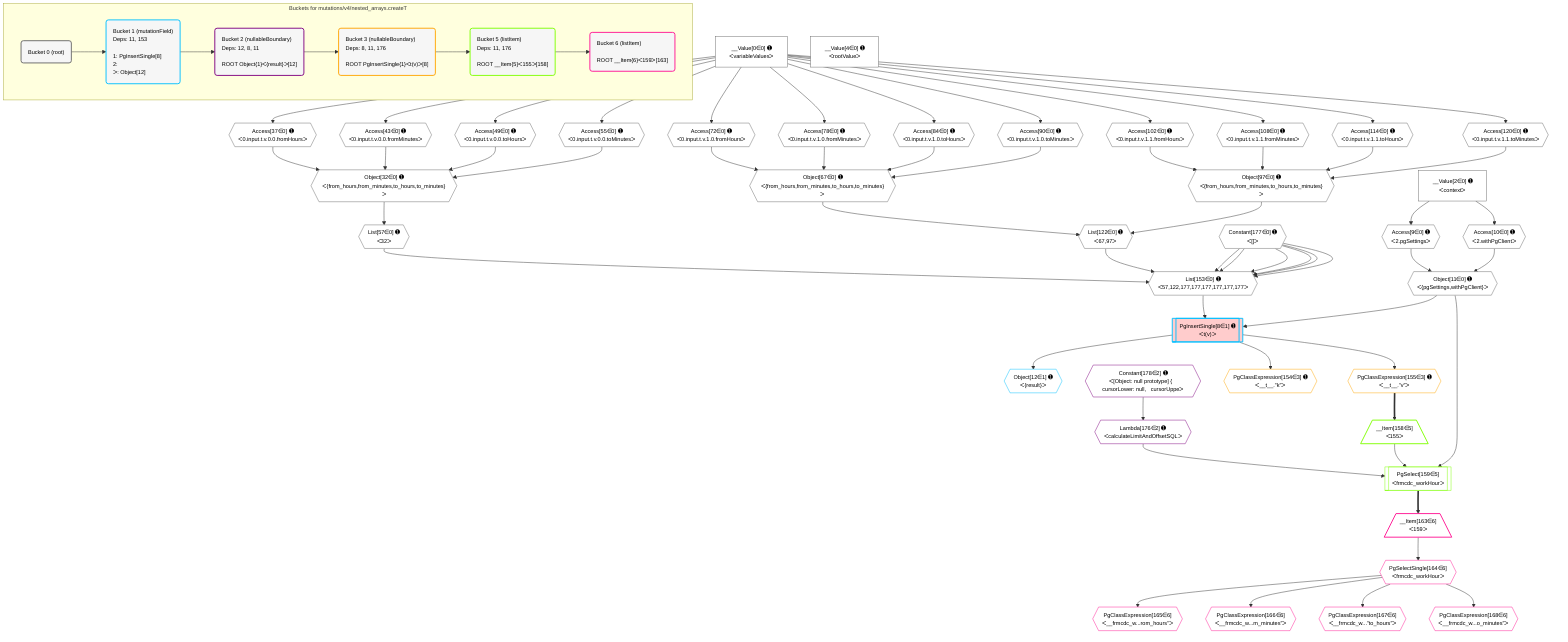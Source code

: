 %%{init: {'themeVariables': { 'fontSize': '12px'}}}%%
graph TD
    classDef path fill:#eee,stroke:#000,color:#000
    classDef plan fill:#fff,stroke-width:1px,color:#000
    classDef itemplan fill:#fff,stroke-width:2px,color:#000
    classDef unbatchedplan fill:#dff,stroke-width:1px,color:#000
    classDef sideeffectplan fill:#fcc,stroke-width:2px,color:#000
    classDef bucket fill:#f6f6f6,color:#000,stroke-width:2px,text-align:left


    %% plan dependencies
    List153{{"List[153∈0] ➊<br />ᐸ57,122,177,177,177,177,177,177ᐳ"}}:::plan
    List57{{"List[57∈0] ➊<br />ᐸ32ᐳ"}}:::plan
    List122{{"List[122∈0] ➊<br />ᐸ67,97ᐳ"}}:::plan
    Constant177{{"Constant[177∈0] ➊<br />ᐸ[]ᐳ"}}:::plan
    List57 & List122 & Constant177 & Constant177 & Constant177 & Constant177 & Constant177 & Constant177 --> List153
    Object32{{"Object[32∈0] ➊<br />ᐸ{from_hours,from_minutes,to_hours,to_minutes}ᐳ"}}:::plan
    Access37{{"Access[37∈0] ➊<br />ᐸ0.input.t.v.0.0.fromHoursᐳ"}}:::plan
    Access43{{"Access[43∈0] ➊<br />ᐸ0.input.t.v.0.0.fromMinutesᐳ"}}:::plan
    Access49{{"Access[49∈0] ➊<br />ᐸ0.input.t.v.0.0.toHoursᐳ"}}:::plan
    Access55{{"Access[55∈0] ➊<br />ᐸ0.input.t.v.0.0.toMinutesᐳ"}}:::plan
    Access37 & Access43 & Access49 & Access55 --> Object32
    Object67{{"Object[67∈0] ➊<br />ᐸ{from_hours,from_minutes,to_hours,to_minutes}ᐳ"}}:::plan
    Access72{{"Access[72∈0] ➊<br />ᐸ0.input.t.v.1.0.fromHoursᐳ"}}:::plan
    Access78{{"Access[78∈0] ➊<br />ᐸ0.input.t.v.1.0.fromMinutesᐳ"}}:::plan
    Access84{{"Access[84∈0] ➊<br />ᐸ0.input.t.v.1.0.toHoursᐳ"}}:::plan
    Access90{{"Access[90∈0] ➊<br />ᐸ0.input.t.v.1.0.toMinutesᐳ"}}:::plan
    Access72 & Access78 & Access84 & Access90 --> Object67
    Object97{{"Object[97∈0] ➊<br />ᐸ{from_hours,from_minutes,to_hours,to_minutes}ᐳ"}}:::plan
    Access102{{"Access[102∈0] ➊<br />ᐸ0.input.t.v.1.1.fromHoursᐳ"}}:::plan
    Access108{{"Access[108∈0] ➊<br />ᐸ0.input.t.v.1.1.fromMinutesᐳ"}}:::plan
    Access114{{"Access[114∈0] ➊<br />ᐸ0.input.t.v.1.1.toHoursᐳ"}}:::plan
    Access120{{"Access[120∈0] ➊<br />ᐸ0.input.t.v.1.1.toMinutesᐳ"}}:::plan
    Access102 & Access108 & Access114 & Access120 --> Object97
    Object11{{"Object[11∈0] ➊<br />ᐸ{pgSettings,withPgClient}ᐳ"}}:::plan
    Access9{{"Access[9∈0] ➊<br />ᐸ2.pgSettingsᐳ"}}:::plan
    Access10{{"Access[10∈0] ➊<br />ᐸ2.withPgClientᐳ"}}:::plan
    Access9 & Access10 --> Object11
    Object67 & Object97 --> List122
    __Value2["__Value[2∈0] ➊<br />ᐸcontextᐳ"]:::plan
    __Value2 --> Access9
    __Value2 --> Access10
    __Value0["__Value[0∈0] ➊<br />ᐸvariableValuesᐳ"]:::plan
    __Value0 --> Access37
    __Value0 --> Access43
    __Value0 --> Access49
    __Value0 --> Access55
    Object32 --> List57
    __Value0 --> Access72
    __Value0 --> Access78
    __Value0 --> Access84
    __Value0 --> Access90
    __Value0 --> Access102
    __Value0 --> Access108
    __Value0 --> Access114
    __Value0 --> Access120
    __Value4["__Value[4∈0] ➊<br />ᐸrootValueᐳ"]:::plan
    PgInsertSingle8[["PgInsertSingle[8∈1] ➊<br />ᐸt(v)ᐳ"]]:::sideeffectplan
    Object11 & List153 --> PgInsertSingle8
    Object12{{"Object[12∈1] ➊<br />ᐸ{result}ᐳ"}}:::plan
    PgInsertSingle8 --> Object12
    Lambda176{{"Lambda[176∈2] ➊<br />ᐸcalculateLimitAndOffsetSQLᐳ"}}:::plan
    Constant178{{"Constant[178∈2] ➊<br />ᐸ[Object: null prototype] {   cursorLower: null,   cursorUppeᐳ"}}:::plan
    Constant178 --> Lambda176
    PgClassExpression154{{"PgClassExpression[154∈3] ➊<br />ᐸ__t__.”k”ᐳ"}}:::plan
    PgInsertSingle8 --> PgClassExpression154
    PgClassExpression155{{"PgClassExpression[155∈3] ➊<br />ᐸ__t__.”v”ᐳ"}}:::plan
    PgInsertSingle8 --> PgClassExpression155
    PgSelect159[["PgSelect[159∈5]<br />ᐸfrmcdc_workHourᐳ"]]:::plan
    __Item158[/"__Item[158∈5]<br />ᐸ155ᐳ"\]:::itemplan
    Object11 & __Item158 & Lambda176 --> PgSelect159
    PgClassExpression155 ==> __Item158
    __Item163[/"__Item[163∈6]<br />ᐸ159ᐳ"\]:::itemplan
    PgSelect159 ==> __Item163
    PgSelectSingle164{{"PgSelectSingle[164∈6]<br />ᐸfrmcdc_workHourᐳ"}}:::plan
    __Item163 --> PgSelectSingle164
    PgClassExpression165{{"PgClassExpression[165∈6]<br />ᐸ__frmcdc_w...rom_hours”ᐳ"}}:::plan
    PgSelectSingle164 --> PgClassExpression165
    PgClassExpression166{{"PgClassExpression[166∈6]<br />ᐸ__frmcdc_w...m_minutes”ᐳ"}}:::plan
    PgSelectSingle164 --> PgClassExpression166
    PgClassExpression167{{"PgClassExpression[167∈6]<br />ᐸ__frmcdc_w...”to_hours”ᐳ"}}:::plan
    PgSelectSingle164 --> PgClassExpression167
    PgClassExpression168{{"PgClassExpression[168∈6]<br />ᐸ__frmcdc_w...o_minutes”ᐳ"}}:::plan
    PgSelectSingle164 --> PgClassExpression168

    %% define steps

    subgraph "Buckets for mutations/v4/nested_arrays.createT"
    Bucket0("Bucket 0 (root)"):::bucket
    classDef bucket0 stroke:#696969
    class Bucket0,__Value0,__Value2,__Value4,Access9,Access10,Object11,Object32,Access37,Access43,Access49,Access55,List57,Object67,Access72,Access78,Access84,Access90,Object97,Access102,Access108,Access114,Access120,List122,List153,Constant177 bucket0
    Bucket1("Bucket 1 (mutationField)<br />Deps: 11, 153<br /><br />1: PgInsertSingle[8]<br />2: <br />ᐳ: Object[12]"):::bucket
    classDef bucket1 stroke:#00bfff
    class Bucket1,PgInsertSingle8,Object12 bucket1
    Bucket2("Bucket 2 (nullableBoundary)<br />Deps: 12, 8, 11<br /><br />ROOT Object{1}ᐸ{result}ᐳ[12]"):::bucket
    classDef bucket2 stroke:#7f007f
    class Bucket2,Lambda176,Constant178 bucket2
    Bucket3("Bucket 3 (nullableBoundary)<br />Deps: 8, 11, 176<br /><br />ROOT PgInsertSingle{1}ᐸt(v)ᐳ[8]"):::bucket
    classDef bucket3 stroke:#ffa500
    class Bucket3,PgClassExpression154,PgClassExpression155 bucket3
    Bucket5("Bucket 5 (listItem)<br />Deps: 11, 176<br /><br />ROOT __Item{5}ᐸ155ᐳ[158]"):::bucket
    classDef bucket5 stroke:#7fff00
    class Bucket5,__Item158,PgSelect159 bucket5
    Bucket6("Bucket 6 (listItem)<br /><br />ROOT __Item{6}ᐸ159ᐳ[163]"):::bucket
    classDef bucket6 stroke:#ff1493
    class Bucket6,__Item163,PgSelectSingle164,PgClassExpression165,PgClassExpression166,PgClassExpression167,PgClassExpression168 bucket6
    Bucket0 --> Bucket1
    Bucket1 --> Bucket2
    Bucket2 --> Bucket3
    Bucket3 --> Bucket5
    Bucket5 --> Bucket6
    end